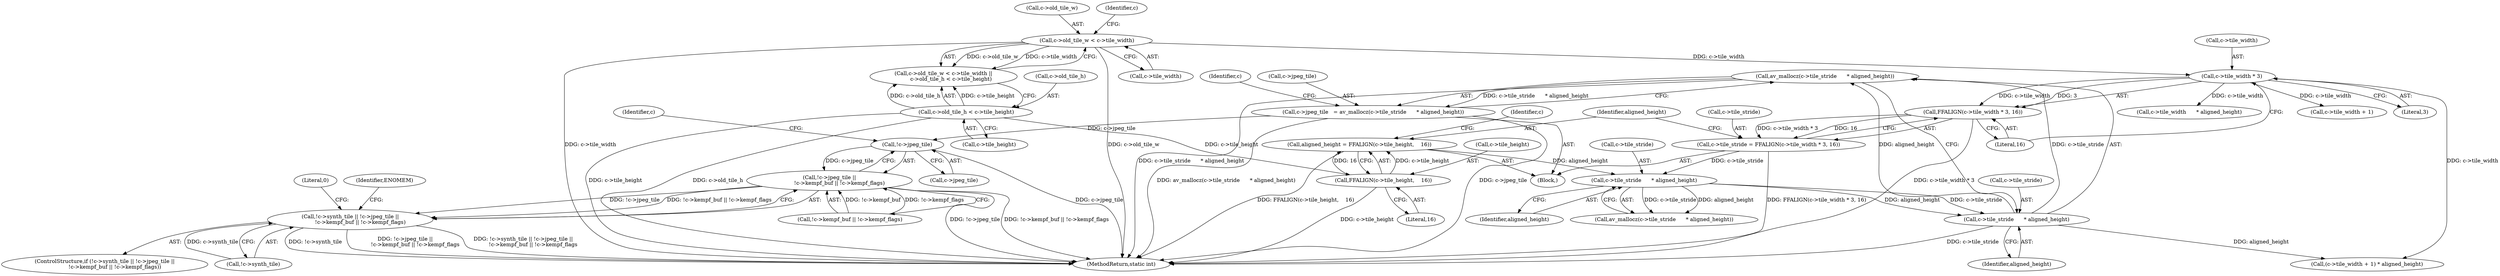digraph "0_FFmpeg_821a5938d100458f4d09d634041b05c860554ce0@API" {
"1000241" [label="(Call,av_mallocz(c->tile_stride      * aligned_height))"];
"1000242" [label="(Call,c->tile_stride      * aligned_height)"];
"1000232" [label="(Call,c->tile_stride      * aligned_height)"];
"1000193" [label="(Call,c->tile_stride = FFALIGN(c->tile_width * 3, 16))"];
"1000197" [label="(Call,FFALIGN(c->tile_width * 3, 16))"];
"1000198" [label="(Call,c->tile_width * 3)"];
"1000178" [label="(Call,c->old_tile_w < c->tile_width)"];
"1000204" [label="(Call,aligned_height = FFALIGN(c->tile_height,    16))"];
"1000206" [label="(Call,FFALIGN(c->tile_height,    16))"];
"1000185" [label="(Call,c->old_tile_h < c->tile_height)"];
"1000237" [label="(Call,c->jpeg_tile   = av_mallocz(c->tile_stride      * aligned_height))"];
"1000278" [label="(Call,!c->jpeg_tile)"];
"1000277" [label="(Call,!c->jpeg_tile ||\n            !c->kempf_buf || !c->kempf_flags)"];
"1000272" [label="(Call,!c->synth_tile || !c->jpeg_tile ||\n            !c->kempf_buf || !c->kempf_flags)"];
"1000205" [label="(Identifier,aligned_height)"];
"1000282" [label="(Call,!c->kempf_buf || !c->kempf_flags)"];
"1000189" [label="(Call,c->tile_height)"];
"1000246" [label="(Identifier,aligned_height)"];
"1000254" [label="(Call,c->tile_width + 1)"];
"1000185" [label="(Call,c->old_tile_h < c->tile_height)"];
"1000193" [label="(Call,c->tile_stride = FFALIGN(c->tile_width * 3, 16))"];
"1000182" [label="(Call,c->tile_width)"];
"1000249" [label="(Identifier,c)"];
"1000203" [label="(Literal,16)"];
"1000253" [label="(Call,(c->tile_width + 1) * aligned_height)"];
"1000278" [label="(Call,!c->jpeg_tile)"];
"1000296" [label="(MethodReturn,static int)"];
"1000236" [label="(Identifier,aligned_height)"];
"1000179" [label="(Call,c->old_tile_w)"];
"1000293" [label="(Identifier,ENOMEM)"];
"1000271" [label="(ControlStructure,if (!c->synth_tile || !c->jpeg_tile ||\n            !c->kempf_buf || !c->kempf_flags))"];
"1000233" [label="(Call,c->tile_stride)"];
"1000206" [label="(Call,FFALIGN(c->tile_height,    16))"];
"1000237" [label="(Call,c->jpeg_tile   = av_mallocz(c->tile_stride      * aligned_height))"];
"1000277" [label="(Call,!c->jpeg_tile ||\n            !c->kempf_buf || !c->kempf_flags)"];
"1000192" [label="(Block,)"];
"1000241" [label="(Call,av_mallocz(c->tile_stride      * aligned_height))"];
"1000202" [label="(Literal,3)"];
"1000187" [label="(Identifier,c)"];
"1000178" [label="(Call,c->old_tile_w < c->tile_width)"];
"1000213" [label="(Identifier,c)"];
"1000186" [label="(Call,c->old_tile_h)"];
"1000177" [label="(Call,c->old_tile_w < c->tile_width ||\n         c->old_tile_h < c->tile_height)"];
"1000243" [label="(Call,c->tile_stride)"];
"1000285" [label="(Identifier,c)"];
"1000272" [label="(Call,!c->synth_tile || !c->jpeg_tile ||\n            !c->kempf_buf || !c->kempf_flags)"];
"1000242" [label="(Call,c->tile_stride      * aligned_height)"];
"1000204" [label="(Call,aligned_height = FFALIGN(c->tile_height,    16))"];
"1000295" [label="(Literal,0)"];
"1000232" [label="(Call,c->tile_stride      * aligned_height)"];
"1000238" [label="(Call,c->jpeg_tile)"];
"1000207" [label="(Call,c->tile_height)"];
"1000199" [label="(Call,c->tile_width)"];
"1000231" [label="(Call,av_mallocz(c->tile_stride      * aligned_height))"];
"1000198" [label="(Call,c->tile_width * 3)"];
"1000194" [label="(Call,c->tile_stride)"];
"1000273" [label="(Call,!c->synth_tile)"];
"1000266" [label="(Call,c->tile_width      * aligned_height)"];
"1000210" [label="(Literal,16)"];
"1000279" [label="(Call,c->jpeg_tile)"];
"1000197" [label="(Call,FFALIGN(c->tile_width * 3, 16))"];
"1000241" -> "1000237"  [label="AST: "];
"1000241" -> "1000242"  [label="CFG: "];
"1000242" -> "1000241"  [label="AST: "];
"1000237" -> "1000241"  [label="CFG: "];
"1000241" -> "1000296"  [label="DDG: c->tile_stride      * aligned_height"];
"1000241" -> "1000237"  [label="DDG: c->tile_stride      * aligned_height"];
"1000242" -> "1000241"  [label="DDG: c->tile_stride"];
"1000242" -> "1000241"  [label="DDG: aligned_height"];
"1000242" -> "1000246"  [label="CFG: "];
"1000243" -> "1000242"  [label="AST: "];
"1000246" -> "1000242"  [label="AST: "];
"1000242" -> "1000296"  [label="DDG: c->tile_stride"];
"1000232" -> "1000242"  [label="DDG: c->tile_stride"];
"1000232" -> "1000242"  [label="DDG: aligned_height"];
"1000242" -> "1000253"  [label="DDG: aligned_height"];
"1000232" -> "1000231"  [label="AST: "];
"1000232" -> "1000236"  [label="CFG: "];
"1000233" -> "1000232"  [label="AST: "];
"1000236" -> "1000232"  [label="AST: "];
"1000231" -> "1000232"  [label="CFG: "];
"1000232" -> "1000231"  [label="DDG: c->tile_stride"];
"1000232" -> "1000231"  [label="DDG: aligned_height"];
"1000193" -> "1000232"  [label="DDG: c->tile_stride"];
"1000204" -> "1000232"  [label="DDG: aligned_height"];
"1000193" -> "1000192"  [label="AST: "];
"1000193" -> "1000197"  [label="CFG: "];
"1000194" -> "1000193"  [label="AST: "];
"1000197" -> "1000193"  [label="AST: "];
"1000205" -> "1000193"  [label="CFG: "];
"1000193" -> "1000296"  [label="DDG: FFALIGN(c->tile_width * 3, 16)"];
"1000197" -> "1000193"  [label="DDG: c->tile_width * 3"];
"1000197" -> "1000193"  [label="DDG: 16"];
"1000197" -> "1000203"  [label="CFG: "];
"1000198" -> "1000197"  [label="AST: "];
"1000203" -> "1000197"  [label="AST: "];
"1000197" -> "1000296"  [label="DDG: c->tile_width * 3"];
"1000198" -> "1000197"  [label="DDG: c->tile_width"];
"1000198" -> "1000197"  [label="DDG: 3"];
"1000198" -> "1000202"  [label="CFG: "];
"1000199" -> "1000198"  [label="AST: "];
"1000202" -> "1000198"  [label="AST: "];
"1000203" -> "1000198"  [label="CFG: "];
"1000178" -> "1000198"  [label="DDG: c->tile_width"];
"1000198" -> "1000253"  [label="DDG: c->tile_width"];
"1000198" -> "1000254"  [label="DDG: c->tile_width"];
"1000198" -> "1000266"  [label="DDG: c->tile_width"];
"1000178" -> "1000177"  [label="AST: "];
"1000178" -> "1000182"  [label="CFG: "];
"1000179" -> "1000178"  [label="AST: "];
"1000182" -> "1000178"  [label="AST: "];
"1000187" -> "1000178"  [label="CFG: "];
"1000177" -> "1000178"  [label="CFG: "];
"1000178" -> "1000296"  [label="DDG: c->old_tile_w"];
"1000178" -> "1000296"  [label="DDG: c->tile_width"];
"1000178" -> "1000177"  [label="DDG: c->old_tile_w"];
"1000178" -> "1000177"  [label="DDG: c->tile_width"];
"1000204" -> "1000192"  [label="AST: "];
"1000204" -> "1000206"  [label="CFG: "];
"1000205" -> "1000204"  [label="AST: "];
"1000206" -> "1000204"  [label="AST: "];
"1000213" -> "1000204"  [label="CFG: "];
"1000204" -> "1000296"  [label="DDG: FFALIGN(c->tile_height,    16)"];
"1000206" -> "1000204"  [label="DDG: c->tile_height"];
"1000206" -> "1000204"  [label="DDG: 16"];
"1000206" -> "1000210"  [label="CFG: "];
"1000207" -> "1000206"  [label="AST: "];
"1000210" -> "1000206"  [label="AST: "];
"1000206" -> "1000296"  [label="DDG: c->tile_height"];
"1000185" -> "1000206"  [label="DDG: c->tile_height"];
"1000185" -> "1000177"  [label="AST: "];
"1000185" -> "1000189"  [label="CFG: "];
"1000186" -> "1000185"  [label="AST: "];
"1000189" -> "1000185"  [label="AST: "];
"1000177" -> "1000185"  [label="CFG: "];
"1000185" -> "1000296"  [label="DDG: c->old_tile_h"];
"1000185" -> "1000296"  [label="DDG: c->tile_height"];
"1000185" -> "1000177"  [label="DDG: c->old_tile_h"];
"1000185" -> "1000177"  [label="DDG: c->tile_height"];
"1000237" -> "1000192"  [label="AST: "];
"1000238" -> "1000237"  [label="AST: "];
"1000249" -> "1000237"  [label="CFG: "];
"1000237" -> "1000296"  [label="DDG: c->jpeg_tile"];
"1000237" -> "1000296"  [label="DDG: av_mallocz(c->tile_stride      * aligned_height)"];
"1000237" -> "1000278"  [label="DDG: c->jpeg_tile"];
"1000278" -> "1000277"  [label="AST: "];
"1000278" -> "1000279"  [label="CFG: "];
"1000279" -> "1000278"  [label="AST: "];
"1000285" -> "1000278"  [label="CFG: "];
"1000277" -> "1000278"  [label="CFG: "];
"1000278" -> "1000296"  [label="DDG: c->jpeg_tile"];
"1000278" -> "1000277"  [label="DDG: c->jpeg_tile"];
"1000277" -> "1000272"  [label="AST: "];
"1000277" -> "1000282"  [label="CFG: "];
"1000282" -> "1000277"  [label="AST: "];
"1000272" -> "1000277"  [label="CFG: "];
"1000277" -> "1000296"  [label="DDG: !c->kempf_buf || !c->kempf_flags"];
"1000277" -> "1000296"  [label="DDG: !c->jpeg_tile"];
"1000277" -> "1000272"  [label="DDG: !c->jpeg_tile"];
"1000277" -> "1000272"  [label="DDG: !c->kempf_buf || !c->kempf_flags"];
"1000282" -> "1000277"  [label="DDG: !c->kempf_buf"];
"1000282" -> "1000277"  [label="DDG: !c->kempf_flags"];
"1000272" -> "1000271"  [label="AST: "];
"1000272" -> "1000273"  [label="CFG: "];
"1000273" -> "1000272"  [label="AST: "];
"1000293" -> "1000272"  [label="CFG: "];
"1000295" -> "1000272"  [label="CFG: "];
"1000272" -> "1000296"  [label="DDG: !c->synth_tile"];
"1000272" -> "1000296"  [label="DDG: !c->jpeg_tile ||\n            !c->kempf_buf || !c->kempf_flags"];
"1000272" -> "1000296"  [label="DDG: !c->synth_tile || !c->jpeg_tile ||\n            !c->kempf_buf || !c->kempf_flags"];
"1000273" -> "1000272"  [label="DDG: c->synth_tile"];
}
